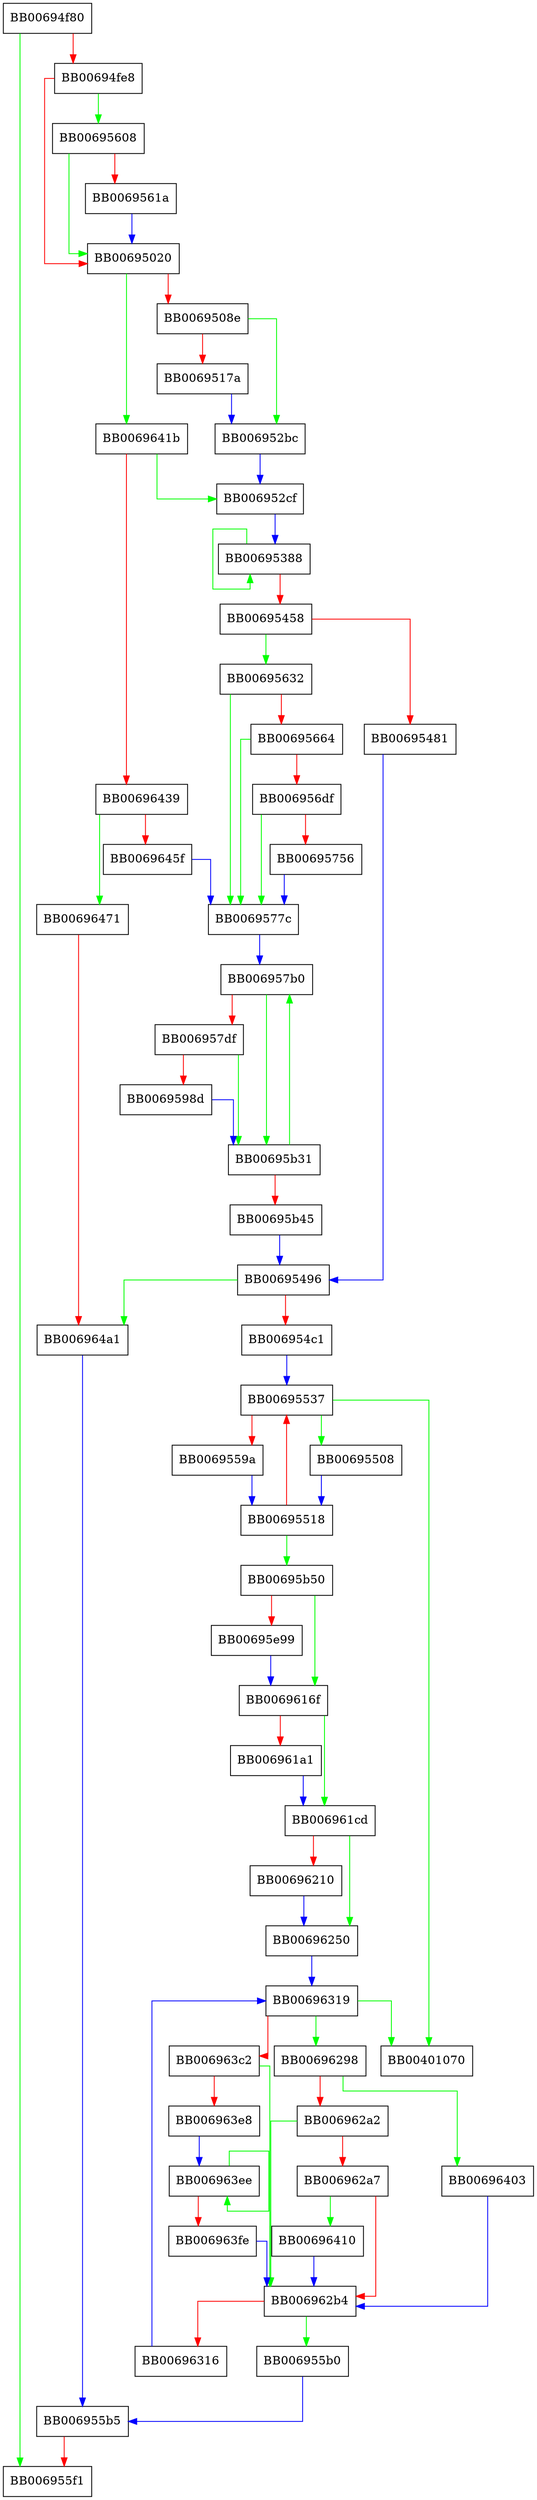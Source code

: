 digraph tls1_multi_block_encrypt {
  node [shape="box"];
  graph [splines=ortho];
  BB00694f80 -> BB006955f1 [color="green"];
  BB00694f80 -> BB00694fe8 [color="red"];
  BB00694fe8 -> BB00695608 [color="green"];
  BB00694fe8 -> BB00695020 [color="red"];
  BB00695020 -> BB0069641b [color="green"];
  BB00695020 -> BB0069508e [color="red"];
  BB0069508e -> BB006952bc [color="green"];
  BB0069508e -> BB0069517a [color="red"];
  BB0069517a -> BB006952bc [color="blue"];
  BB006952bc -> BB006952cf [color="blue"];
  BB006952cf -> BB00695388 [color="blue"];
  BB00695388 -> BB00695388 [color="green"];
  BB00695388 -> BB00695458 [color="red"];
  BB00695458 -> BB00695632 [color="green"];
  BB00695458 -> BB00695481 [color="red"];
  BB00695481 -> BB00695496 [color="blue"];
  BB00695496 -> BB006964a1 [color="green"];
  BB00695496 -> BB006954c1 [color="red"];
  BB006954c1 -> BB00695537 [color="blue"];
  BB00695508 -> BB00695518 [color="blue"];
  BB00695518 -> BB00695b50 [color="green"];
  BB00695518 -> BB00695537 [color="red"];
  BB00695537 -> BB00401070 [color="green"];
  BB00695537 -> BB00695508 [color="green"];
  BB00695537 -> BB0069559a [color="red"];
  BB0069559a -> BB00695518 [color="blue"];
  BB006955b0 -> BB006955b5 [color="blue"];
  BB006955b5 -> BB006955f1 [color="red"];
  BB00695608 -> BB00695020 [color="green"];
  BB00695608 -> BB0069561a [color="red"];
  BB0069561a -> BB00695020 [color="blue"];
  BB00695632 -> BB0069577c [color="green"];
  BB00695632 -> BB00695664 [color="red"];
  BB00695664 -> BB0069577c [color="green"];
  BB00695664 -> BB006956df [color="red"];
  BB006956df -> BB0069577c [color="green"];
  BB006956df -> BB00695756 [color="red"];
  BB00695756 -> BB0069577c [color="blue"];
  BB0069577c -> BB006957b0 [color="blue"];
  BB006957b0 -> BB00695b31 [color="green"];
  BB006957b0 -> BB006957df [color="red"];
  BB006957df -> BB00695b31 [color="green"];
  BB006957df -> BB0069598d [color="red"];
  BB0069598d -> BB00695b31 [color="blue"];
  BB00695b31 -> BB006957b0 [color="green"];
  BB00695b31 -> BB00695b45 [color="red"];
  BB00695b45 -> BB00695496 [color="blue"];
  BB00695b50 -> BB0069616f [color="green"];
  BB00695b50 -> BB00695e99 [color="red"];
  BB00695e99 -> BB0069616f [color="blue"];
  BB0069616f -> BB006961cd [color="green"];
  BB0069616f -> BB006961a1 [color="red"];
  BB006961a1 -> BB006961cd [color="blue"];
  BB006961cd -> BB00696250 [color="green"];
  BB006961cd -> BB00696210 [color="red"];
  BB00696210 -> BB00696250 [color="blue"];
  BB00696250 -> BB00696319 [color="blue"];
  BB00696298 -> BB00696403 [color="green"];
  BB00696298 -> BB006962a2 [color="red"];
  BB006962a2 -> BB006962b4 [color="green"];
  BB006962a2 -> BB006962a7 [color="red"];
  BB006962a7 -> BB00696410 [color="green"];
  BB006962a7 -> BB006962b4 [color="red"];
  BB006962b4 -> BB006955b0 [color="green"];
  BB006962b4 -> BB00696316 [color="red"];
  BB00696316 -> BB00696319 [color="blue"];
  BB00696319 -> BB00401070 [color="green"];
  BB00696319 -> BB00696298 [color="green"];
  BB00696319 -> BB006963c2 [color="red"];
  BB006963c2 -> BB006962b4 [color="green"];
  BB006963c2 -> BB006963e8 [color="red"];
  BB006963e8 -> BB006963ee [color="blue"];
  BB006963ee -> BB006963ee [color="green"];
  BB006963ee -> BB006963fe [color="red"];
  BB006963fe -> BB006962b4 [color="blue"];
  BB00696403 -> BB006962b4 [color="blue"];
  BB00696410 -> BB006962b4 [color="blue"];
  BB0069641b -> BB006952cf [color="green"];
  BB0069641b -> BB00696439 [color="red"];
  BB00696439 -> BB00696471 [color="green"];
  BB00696439 -> BB0069645f [color="red"];
  BB0069645f -> BB0069577c [color="blue"];
  BB00696471 -> BB006964a1 [color="red"];
  BB006964a1 -> BB006955b5 [color="blue"];
}